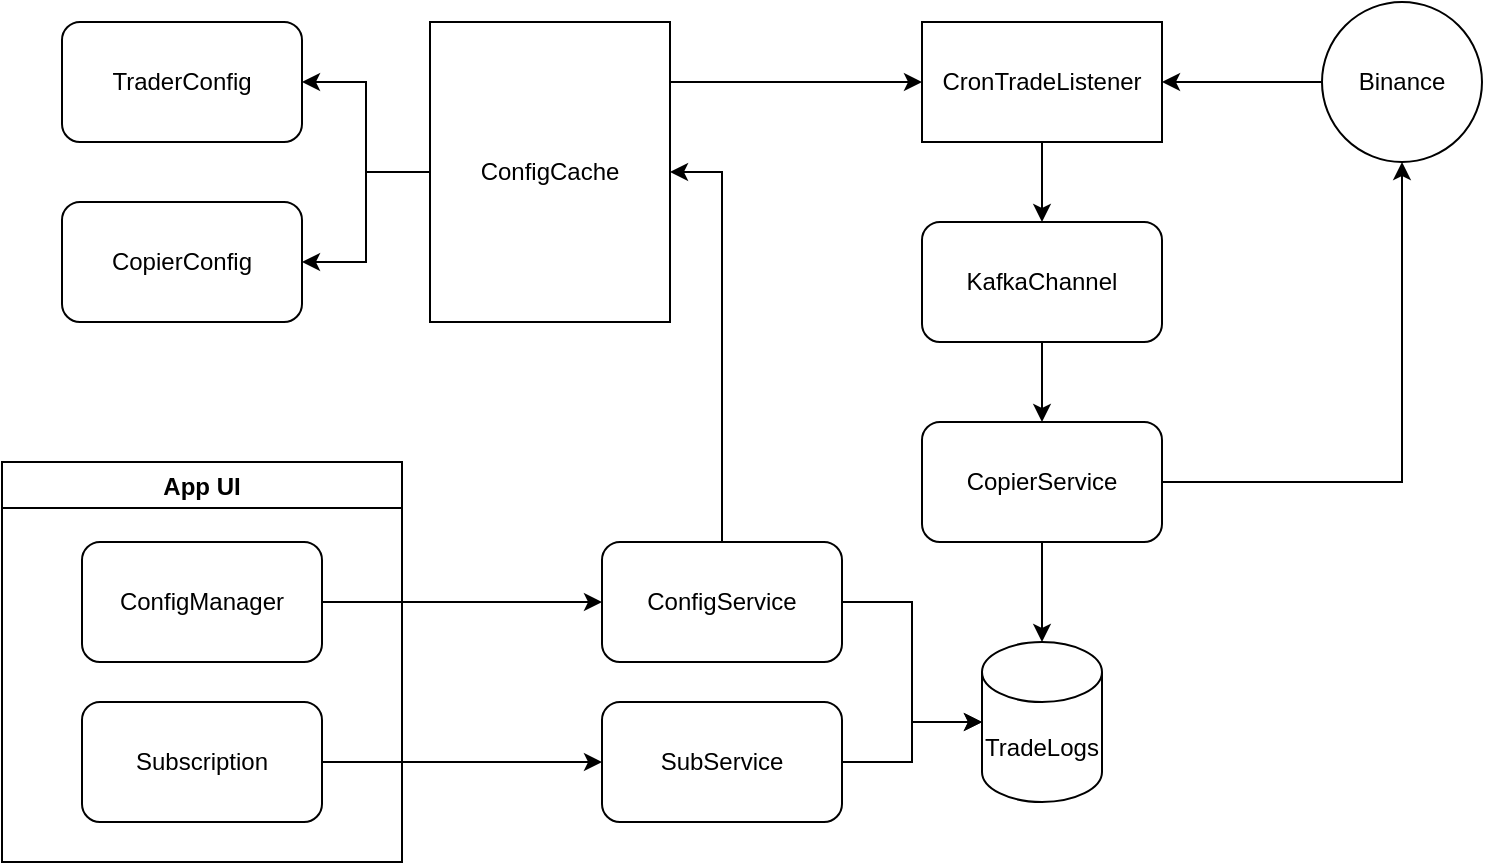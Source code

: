 <mxfile version="20.1.1" type="github">
  <diagram id="_9_iLBfaWsJD9Fi8VVCr" name="Page-1">
    <mxGraphModel dx="840" dy="406" grid="1" gridSize="10" guides="1" tooltips="1" connect="1" arrows="1" fold="1" page="1" pageScale="1" pageWidth="827" pageHeight="1169" math="0" shadow="0">
      <root>
        <mxCell id="0" />
        <mxCell id="1" parent="0" />
        <mxCell id="LeHQ8lefssX2dGawRqEB-1" value="TraderConfig" style="rounded=1;whiteSpace=wrap;html=1;" vertex="1" parent="1">
          <mxGeometry x="170" y="80" width="120" height="60" as="geometry" />
        </mxCell>
        <mxCell id="LeHQ8lefssX2dGawRqEB-2" value="CopierConfig" style="rounded=1;whiteSpace=wrap;html=1;" vertex="1" parent="1">
          <mxGeometry x="170" y="170" width="120" height="60" as="geometry" />
        </mxCell>
        <mxCell id="LeHQ8lefssX2dGawRqEB-12" style="edgeStyle=orthogonalEdgeStyle;rounded=0;orthogonalLoop=1;jettySize=auto;html=1;entryX=1;entryY=0.5;entryDx=0;entryDy=0;" edge="1" parent="1" source="LeHQ8lefssX2dGawRqEB-3" target="LeHQ8lefssX2dGawRqEB-1">
          <mxGeometry relative="1" as="geometry" />
        </mxCell>
        <mxCell id="LeHQ8lefssX2dGawRqEB-13" style="edgeStyle=orthogonalEdgeStyle;rounded=0;orthogonalLoop=1;jettySize=auto;html=1;entryX=1;entryY=0.5;entryDx=0;entryDy=0;" edge="1" parent="1" source="LeHQ8lefssX2dGawRqEB-3" target="LeHQ8lefssX2dGawRqEB-2">
          <mxGeometry relative="1" as="geometry" />
        </mxCell>
        <mxCell id="LeHQ8lefssX2dGawRqEB-18" style="edgeStyle=orthogonalEdgeStyle;rounded=0;orthogonalLoop=1;jettySize=auto;html=1;entryX=0;entryY=0.5;entryDx=0;entryDy=0;" edge="1" parent="1" source="LeHQ8lefssX2dGawRqEB-3" target="LeHQ8lefssX2dGawRqEB-14">
          <mxGeometry relative="1" as="geometry">
            <Array as="points">
              <mxPoint x="500" y="110" />
              <mxPoint x="500" y="110" />
            </Array>
          </mxGeometry>
        </mxCell>
        <mxCell id="LeHQ8lefssX2dGawRqEB-3" value="ConfigCache" style="rounded=0;whiteSpace=wrap;html=1;" vertex="1" parent="1">
          <mxGeometry x="354" y="80" width="120" height="150" as="geometry" />
        </mxCell>
        <mxCell id="LeHQ8lefssX2dGawRqEB-8" style="edgeStyle=orthogonalEdgeStyle;rounded=0;orthogonalLoop=1;jettySize=auto;html=1;entryX=0;entryY=0.5;entryDx=0;entryDy=0;exitX=1;exitY=0.5;exitDx=0;exitDy=0;" edge="1" parent="1" source="LeHQ8lefssX2dGawRqEB-5" target="LeHQ8lefssX2dGawRqEB-6">
          <mxGeometry relative="1" as="geometry" />
        </mxCell>
        <mxCell id="LeHQ8lefssX2dGawRqEB-4" value="App UI" style="swimlane;" vertex="1" parent="1">
          <mxGeometry x="140" y="300" width="200" height="200" as="geometry" />
        </mxCell>
        <mxCell id="LeHQ8lefssX2dGawRqEB-5" value="ConfigManager" style="rounded=1;whiteSpace=wrap;html=1;" vertex="1" parent="LeHQ8lefssX2dGawRqEB-4">
          <mxGeometry x="40" y="40" width="120" height="60" as="geometry" />
        </mxCell>
        <mxCell id="LeHQ8lefssX2dGawRqEB-7" value="Subscription" style="rounded=1;whiteSpace=wrap;html=1;" vertex="1" parent="LeHQ8lefssX2dGawRqEB-4">
          <mxGeometry x="40" y="120" width="120" height="60" as="geometry" />
        </mxCell>
        <mxCell id="LeHQ8lefssX2dGawRqEB-11" style="edgeStyle=orthogonalEdgeStyle;rounded=0;orthogonalLoop=1;jettySize=auto;html=1;entryX=1;entryY=0.5;entryDx=0;entryDy=0;" edge="1" parent="1" source="LeHQ8lefssX2dGawRqEB-6" target="LeHQ8lefssX2dGawRqEB-3">
          <mxGeometry relative="1" as="geometry" />
        </mxCell>
        <mxCell id="LeHQ8lefssX2dGawRqEB-26" style="edgeStyle=orthogonalEdgeStyle;rounded=0;orthogonalLoop=1;jettySize=auto;html=1;entryX=0;entryY=0.5;entryDx=0;entryDy=0;entryPerimeter=0;" edge="1" parent="1" source="LeHQ8lefssX2dGawRqEB-6" target="LeHQ8lefssX2dGawRqEB-24">
          <mxGeometry relative="1" as="geometry" />
        </mxCell>
        <mxCell id="LeHQ8lefssX2dGawRqEB-6" value="ConfigService" style="rounded=1;whiteSpace=wrap;html=1;" vertex="1" parent="1">
          <mxGeometry x="440" y="340" width="120" height="60" as="geometry" />
        </mxCell>
        <mxCell id="LeHQ8lefssX2dGawRqEB-27" style="edgeStyle=orthogonalEdgeStyle;rounded=0;orthogonalLoop=1;jettySize=auto;html=1;entryX=0;entryY=0.5;entryDx=0;entryDy=0;entryPerimeter=0;" edge="1" parent="1" source="LeHQ8lefssX2dGawRqEB-9" target="LeHQ8lefssX2dGawRqEB-24">
          <mxGeometry relative="1" as="geometry" />
        </mxCell>
        <mxCell id="LeHQ8lefssX2dGawRqEB-9" value="SubService" style="rounded=1;whiteSpace=wrap;html=1;" vertex="1" parent="1">
          <mxGeometry x="440" y="420" width="120" height="60" as="geometry" />
        </mxCell>
        <mxCell id="LeHQ8lefssX2dGawRqEB-10" style="edgeStyle=orthogonalEdgeStyle;rounded=0;orthogonalLoop=1;jettySize=auto;html=1;entryX=0;entryY=0.5;entryDx=0;entryDy=0;" edge="1" parent="1" source="LeHQ8lefssX2dGawRqEB-7" target="LeHQ8lefssX2dGawRqEB-9">
          <mxGeometry relative="1" as="geometry" />
        </mxCell>
        <mxCell id="LeHQ8lefssX2dGawRqEB-20" style="edgeStyle=orthogonalEdgeStyle;rounded=0;orthogonalLoop=1;jettySize=auto;html=1;entryX=0.5;entryY=0;entryDx=0;entryDy=0;" edge="1" parent="1" source="LeHQ8lefssX2dGawRqEB-14" target="LeHQ8lefssX2dGawRqEB-19">
          <mxGeometry relative="1" as="geometry" />
        </mxCell>
        <mxCell id="LeHQ8lefssX2dGawRqEB-14" value="CronTradeListener" style="rounded=0;whiteSpace=wrap;html=1;" vertex="1" parent="1">
          <mxGeometry x="600" y="80" width="120" height="60" as="geometry" />
        </mxCell>
        <mxCell id="LeHQ8lefssX2dGawRqEB-16" style="edgeStyle=orthogonalEdgeStyle;rounded=0;orthogonalLoop=1;jettySize=auto;html=1;entryX=1;entryY=0.5;entryDx=0;entryDy=0;" edge="1" parent="1" source="LeHQ8lefssX2dGawRqEB-15" target="LeHQ8lefssX2dGawRqEB-14">
          <mxGeometry relative="1" as="geometry" />
        </mxCell>
        <mxCell id="LeHQ8lefssX2dGawRqEB-15" value="Binance" style="ellipse;whiteSpace=wrap;html=1;aspect=fixed;" vertex="1" parent="1">
          <mxGeometry x="800" y="70" width="80" height="80" as="geometry" />
        </mxCell>
        <mxCell id="LeHQ8lefssX2dGawRqEB-22" style="edgeStyle=orthogonalEdgeStyle;rounded=0;orthogonalLoop=1;jettySize=auto;html=1;entryX=0.5;entryY=0;entryDx=0;entryDy=0;" edge="1" parent="1" source="LeHQ8lefssX2dGawRqEB-19" target="LeHQ8lefssX2dGawRqEB-21">
          <mxGeometry relative="1" as="geometry" />
        </mxCell>
        <mxCell id="LeHQ8lefssX2dGawRqEB-19" value="KafkaChannel" style="rounded=1;whiteSpace=wrap;html=1;" vertex="1" parent="1">
          <mxGeometry x="600" y="180" width="120" height="60" as="geometry" />
        </mxCell>
        <mxCell id="LeHQ8lefssX2dGawRqEB-23" style="edgeStyle=orthogonalEdgeStyle;rounded=0;orthogonalLoop=1;jettySize=auto;html=1;entryX=0.5;entryY=1;entryDx=0;entryDy=0;" edge="1" parent="1" source="LeHQ8lefssX2dGawRqEB-21" target="LeHQ8lefssX2dGawRqEB-15">
          <mxGeometry relative="1" as="geometry" />
        </mxCell>
        <mxCell id="LeHQ8lefssX2dGawRqEB-25" style="edgeStyle=orthogonalEdgeStyle;rounded=0;orthogonalLoop=1;jettySize=auto;html=1;entryX=0.5;entryY=0;entryDx=0;entryDy=0;entryPerimeter=0;" edge="1" parent="1" source="LeHQ8lefssX2dGawRqEB-21" target="LeHQ8lefssX2dGawRqEB-24">
          <mxGeometry relative="1" as="geometry" />
        </mxCell>
        <mxCell id="LeHQ8lefssX2dGawRqEB-21" value="CopierService" style="rounded=1;whiteSpace=wrap;html=1;" vertex="1" parent="1">
          <mxGeometry x="600" y="280" width="120" height="60" as="geometry" />
        </mxCell>
        <mxCell id="LeHQ8lefssX2dGawRqEB-24" value="TradeLogs" style="shape=cylinder3;whiteSpace=wrap;html=1;boundedLbl=1;backgroundOutline=1;size=15;" vertex="1" parent="1">
          <mxGeometry x="630" y="390" width="60" height="80" as="geometry" />
        </mxCell>
      </root>
    </mxGraphModel>
  </diagram>
</mxfile>
